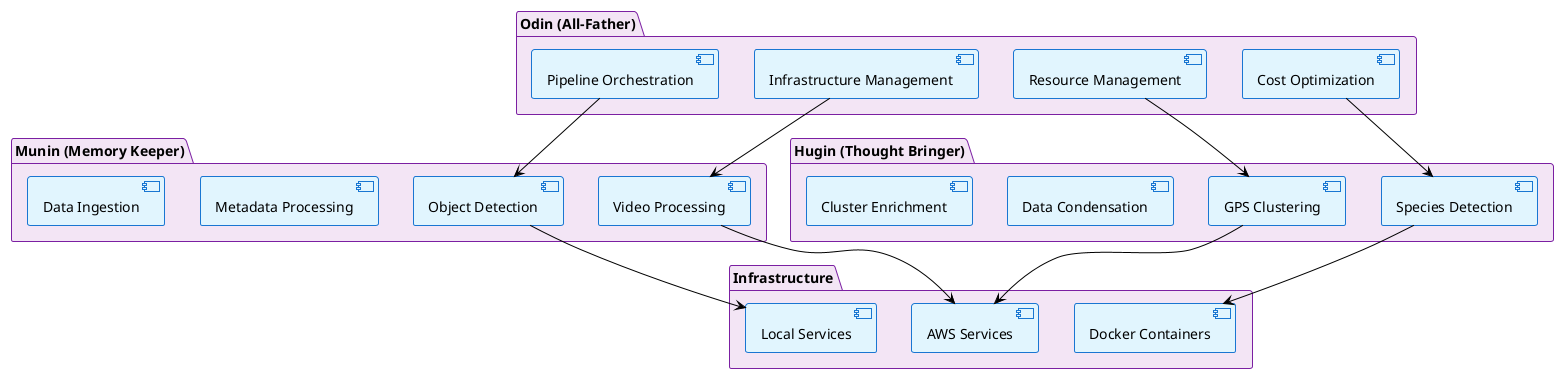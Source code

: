 @startuml Component Architecture
!theme plain
skinparam backgroundColor #FFFFFF
skinparam component {
    BackgroundColor #E1F5FE
    BorderColor #1976D2
    FontColor #000000
}
skinparam package {
    BackgroundColor #F3E5F5
    BorderColor #7B1FA2
    FontColor #000000
}

package "Odin (All-Father)" {
    [Infrastructure Management] as Infra
    [Pipeline Orchestration] as Pipeline
    [Cost Optimization] as Cost
    [Resource Management] as Resource
}

package "Munin (Memory Keeper)" {
    [Video Processing] as Video
    [Object Detection] as Detection
    [Metadata Processing] as Metadata
    [Data Ingestion] as Ingestion
}

package "Hugin (Thought Bringer)" {
    [Species Detection] as Species
    [GPS Clustering] as GPS
    [Data Condensation] as Condensation
    [Cluster Enrichment] as Enrichment
}

package "Infrastructure" {
    [AWS Services] as AWS
    [Local Services] as Local
    [Docker Containers] as Docker
}

Infra --> Video
Pipeline --> Detection
Cost --> Species
Resource --> GPS

Video --> AWS
Detection --> Local
Species --> Docker
GPS --> AWS
@enduml
